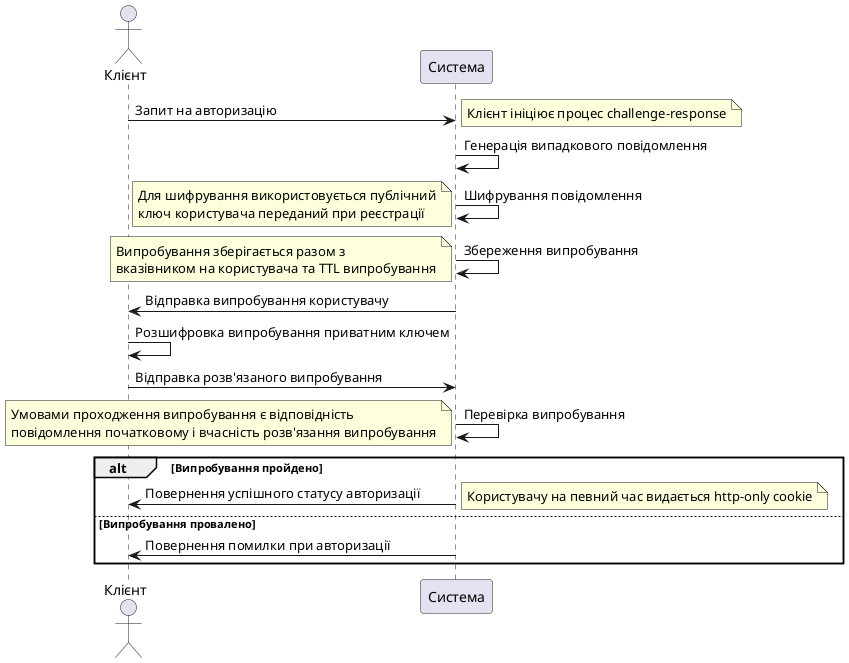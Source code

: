 @startuml authorization
actor Клієнт as Client
participant Система as System

Client -> System : Запит на авторизацію
note right
  Клієнт ініціює процес challenge-response
end note
System -> System : Генерація випадкового повідомлення
System -> System : Шифрування повідомлення
note left
  Для шифрування використовується публічний
  ключ користувача переданий при реєстрації
end note
System -> System : Збереження випробування
note left
  Випробування зберігається разом з
  вказівником на користувача та TTL випробування
end note
System -> Client : Відправка випробування користувачу

Client -> Client : Розшифровка випробування приватним ключем
Client -> System : Відправка розв'язаного випробування

System -> System : Перевірка випробування
note left
  Умовами проходження випробування є відповідність
  повідомлення початковому і вчасність розв'язання випробування
end note
alt Випробування пройдено
  System -> Client : Повернення успішного статусу авторизації
  note right
    Користувачу на певний час видається http-only cookie
  end note
else Випробування провалено
  System -> Client : Повернення помилки при авторизації
end
@enduml

